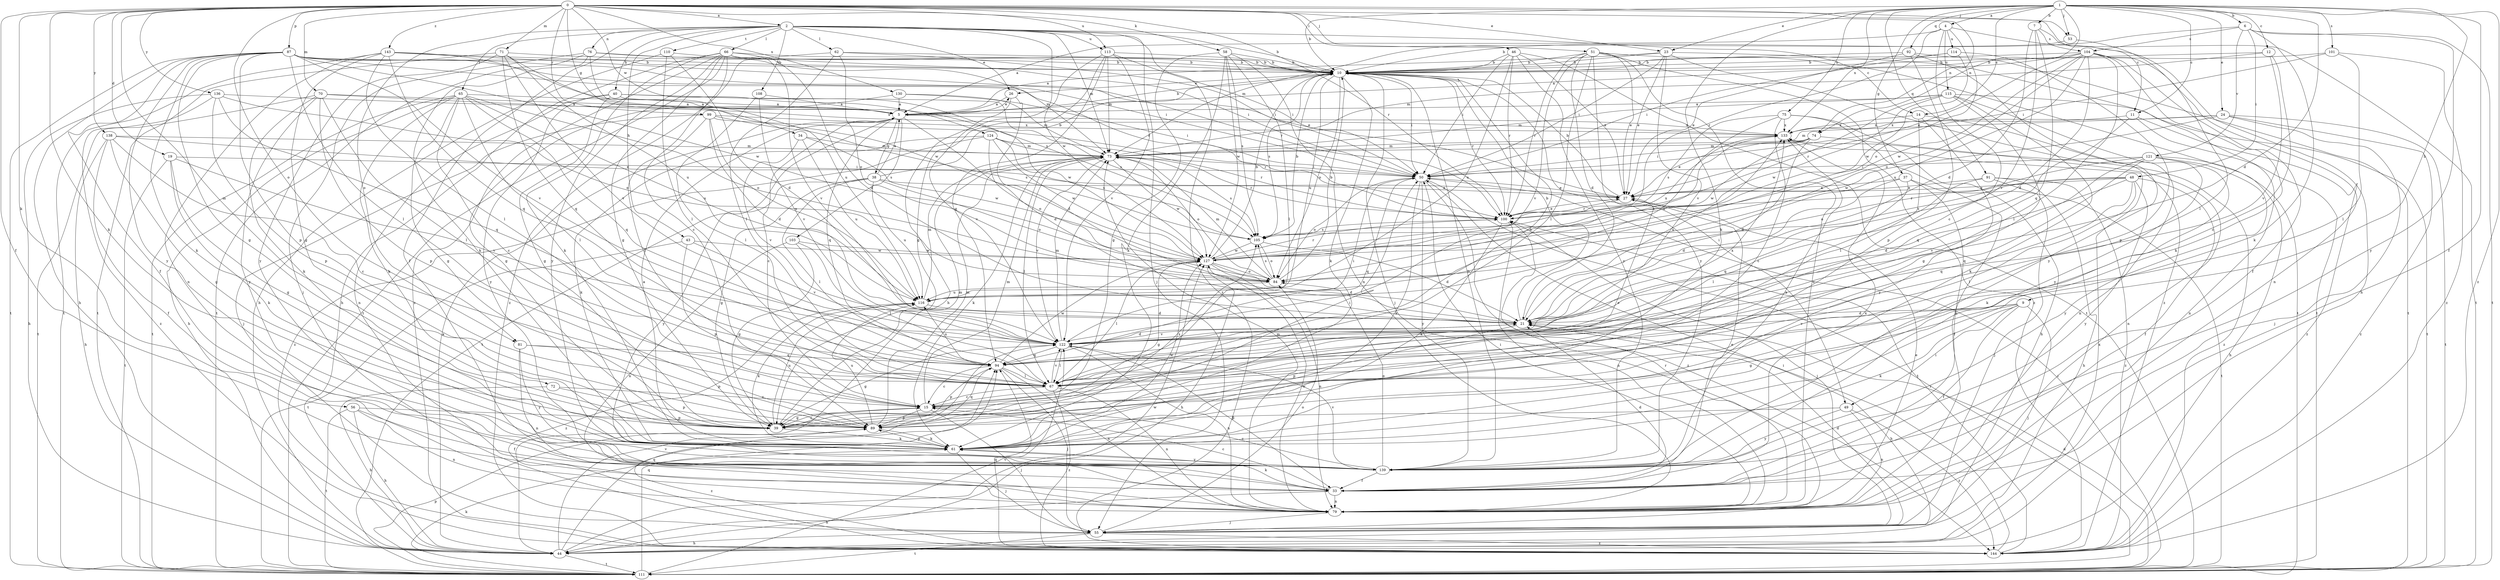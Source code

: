 strict digraph  {
0;
1;
2;
4;
5;
6;
7;
9;
10;
11;
12;
14;
15;
19;
21;
23;
24;
26;
27;
33;
34;
37;
38;
39;
40;
43;
44;
46;
48;
49;
50;
51;
53;
55;
56;
58;
61;
62;
65;
66;
67;
70;
71;
72;
73;
74;
75;
76;
79;
81;
84;
87;
89;
91;
92;
94;
99;
100;
101;
103;
104;
105;
108;
110;
111;
113;
114;
115;
116;
121;
122;
124;
127;
130;
133;
136;
138;
139;
143;
144;
0 -> 2  [label=a];
0 -> 11  [label=c];
0 -> 19  [label=d];
0 -> 23  [label=e];
0 -> 33  [label=f];
0 -> 34  [label=g];
0 -> 46  [label=i];
0 -> 51  [label=j];
0 -> 53  [label=j];
0 -> 56  [label=k];
0 -> 58  [label=k];
0 -> 61  [label=k];
0 -> 70  [label=m];
0 -> 71  [label=m];
0 -> 72  [label=m];
0 -> 74  [label=n];
0 -> 81  [label=o];
0 -> 87  [label=p];
0 -> 99  [label=r];
0 -> 100  [label=r];
0 -> 113  [label=u];
0 -> 124  [label=w];
0 -> 130  [label=x];
0 -> 136  [label=y];
0 -> 138  [label=y];
0 -> 143  [label=z];
1 -> 4  [label=a];
1 -> 6  [label=b];
1 -> 7  [label=b];
1 -> 9  [label=b];
1 -> 10  [label=b];
1 -> 11  [label=c];
1 -> 12  [label=c];
1 -> 14  [label=c];
1 -> 21  [label=d];
1 -> 23  [label=e];
1 -> 24  [label=e];
1 -> 33  [label=f];
1 -> 37  [label=g];
1 -> 53  [label=j];
1 -> 61  [label=k];
1 -> 74  [label=n];
1 -> 75  [label=n];
1 -> 91  [label=q];
1 -> 92  [label=q];
1 -> 101  [label=s];
1 -> 133  [label=x];
1 -> 144  [label=z];
2 -> 10  [label=b];
2 -> 14  [label=c];
2 -> 26  [label=e];
2 -> 33  [label=f];
2 -> 40  [label=h];
2 -> 43  [label=h];
2 -> 55  [label=j];
2 -> 62  [label=l];
2 -> 65  [label=l];
2 -> 66  [label=l];
2 -> 73  [label=m];
2 -> 76  [label=n];
2 -> 81  [label=o];
2 -> 108  [label=t];
2 -> 110  [label=t];
2 -> 113  [label=u];
2 -> 127  [label=w];
2 -> 144  [label=z];
4 -> 5  [label=a];
4 -> 15  [label=c];
4 -> 44  [label=h];
4 -> 84  [label=o];
4 -> 100  [label=r];
4 -> 114  [label=u];
4 -> 115  [label=u];
5 -> 10  [label=b];
5 -> 15  [label=c];
5 -> 21  [label=d];
5 -> 26  [label=e];
5 -> 38  [label=g];
5 -> 94  [label=q];
5 -> 103  [label=s];
5 -> 111  [label=t];
5 -> 133  [label=x];
6 -> 10  [label=b];
6 -> 48  [label=i];
6 -> 61  [label=k];
6 -> 104  [label=s];
6 -> 111  [label=t];
6 -> 121  [label=v];
6 -> 139  [label=y];
7 -> 21  [label=d];
7 -> 94  [label=q];
7 -> 104  [label=s];
7 -> 111  [label=t];
7 -> 122  [label=v];
9 -> 21  [label=d];
9 -> 33  [label=f];
9 -> 39  [label=g];
9 -> 49  [label=i];
9 -> 55  [label=j];
9 -> 61  [label=k];
9 -> 122  [label=v];
10 -> 26  [label=e];
10 -> 49  [label=i];
10 -> 50  [label=i];
10 -> 55  [label=j];
10 -> 61  [label=k];
10 -> 84  [label=o];
10 -> 100  [label=r];
10 -> 105  [label=s];
10 -> 116  [label=u];
11 -> 79  [label=n];
11 -> 94  [label=q];
11 -> 133  [label=x];
11 -> 144  [label=z];
12 -> 10  [label=b];
12 -> 15  [label=c];
12 -> 73  [label=m];
12 -> 122  [label=v];
14 -> 67  [label=l];
14 -> 79  [label=n];
14 -> 133  [label=x];
14 -> 139  [label=y];
15 -> 27  [label=e];
15 -> 39  [label=g];
15 -> 55  [label=j];
15 -> 73  [label=m];
15 -> 89  [label=p];
19 -> 39  [label=g];
19 -> 50  [label=i];
19 -> 61  [label=k];
19 -> 111  [label=t];
19 -> 122  [label=v];
21 -> 10  [label=b];
21 -> 44  [label=h];
21 -> 89  [label=p];
21 -> 122  [label=v];
21 -> 133  [label=x];
23 -> 5  [label=a];
23 -> 10  [label=b];
23 -> 27  [label=e];
23 -> 50  [label=i];
23 -> 111  [label=t];
23 -> 122  [label=v];
23 -> 144  [label=z];
24 -> 55  [label=j];
24 -> 73  [label=m];
24 -> 111  [label=t];
24 -> 127  [label=w];
24 -> 133  [label=x];
24 -> 144  [label=z];
26 -> 5  [label=a];
26 -> 21  [label=d];
26 -> 122  [label=v];
27 -> 10  [label=b];
27 -> 100  [label=r];
33 -> 15  [label=c];
33 -> 21  [label=d];
33 -> 27  [label=e];
33 -> 44  [label=h];
33 -> 61  [label=k];
33 -> 79  [label=n];
33 -> 133  [label=x];
34 -> 73  [label=m];
34 -> 116  [label=u];
34 -> 122  [label=v];
34 -> 127  [label=w];
37 -> 21  [label=d];
37 -> 27  [label=e];
37 -> 33  [label=f];
37 -> 94  [label=q];
37 -> 111  [label=t];
38 -> 5  [label=a];
38 -> 10  [label=b];
38 -> 27  [label=e];
38 -> 39  [label=g];
38 -> 67  [label=l];
38 -> 84  [label=o];
38 -> 116  [label=u];
38 -> 139  [label=y];
39 -> 15  [label=c];
39 -> 50  [label=i];
39 -> 61  [label=k];
39 -> 73  [label=m];
39 -> 105  [label=s];
39 -> 116  [label=u];
40 -> 5  [label=a];
40 -> 39  [label=g];
40 -> 79  [label=n];
40 -> 105  [label=s];
40 -> 127  [label=w];
40 -> 139  [label=y];
43 -> 89  [label=p];
43 -> 111  [label=t];
43 -> 122  [label=v];
43 -> 127  [label=w];
44 -> 5  [label=a];
44 -> 94  [label=q];
44 -> 111  [label=t];
44 -> 122  [label=v];
44 -> 127  [label=w];
44 -> 133  [label=x];
46 -> 10  [label=b];
46 -> 27  [label=e];
46 -> 50  [label=i];
46 -> 100  [label=r];
46 -> 111  [label=t];
46 -> 116  [label=u];
46 -> 139  [label=y];
48 -> 21  [label=d];
48 -> 27  [label=e];
48 -> 33  [label=f];
48 -> 67  [label=l];
48 -> 94  [label=q];
48 -> 100  [label=r];
48 -> 105  [label=s];
48 -> 139  [label=y];
49 -> 79  [label=n];
49 -> 89  [label=p];
49 -> 139  [label=y];
49 -> 144  [label=z];
50 -> 27  [label=e];
50 -> 61  [label=k];
50 -> 84  [label=o];
50 -> 94  [label=q];
50 -> 111  [label=t];
50 -> 139  [label=y];
50 -> 144  [label=z];
51 -> 10  [label=b];
51 -> 21  [label=d];
51 -> 27  [label=e];
51 -> 67  [label=l];
51 -> 79  [label=n];
51 -> 100  [label=r];
51 -> 111  [label=t];
51 -> 122  [label=v];
51 -> 139  [label=y];
51 -> 144  [label=z];
53 -> 67  [label=l];
53 -> 73  [label=m];
55 -> 21  [label=d];
55 -> 44  [label=h];
55 -> 84  [label=o];
55 -> 111  [label=t];
55 -> 144  [label=z];
56 -> 33  [label=f];
56 -> 44  [label=h];
56 -> 79  [label=n];
56 -> 89  [label=p];
56 -> 111  [label=t];
58 -> 10  [label=b];
58 -> 39  [label=g];
58 -> 61  [label=k];
58 -> 67  [label=l];
58 -> 79  [label=n];
58 -> 105  [label=s];
58 -> 127  [label=w];
61 -> 5  [label=a];
61 -> 55  [label=j];
61 -> 89  [label=p];
61 -> 127  [label=w];
61 -> 133  [label=x];
61 -> 139  [label=y];
62 -> 10  [label=b];
62 -> 50  [label=i];
62 -> 67  [label=l];
62 -> 84  [label=o];
62 -> 144  [label=z];
65 -> 5  [label=a];
65 -> 15  [label=c];
65 -> 39  [label=g];
65 -> 44  [label=h];
65 -> 61  [label=k];
65 -> 67  [label=l];
65 -> 84  [label=o];
65 -> 94  [label=q];
65 -> 111  [label=t];
65 -> 116  [label=u];
66 -> 10  [label=b];
66 -> 15  [label=c];
66 -> 21  [label=d];
66 -> 39  [label=g];
66 -> 44  [label=h];
66 -> 50  [label=i];
66 -> 61  [label=k];
66 -> 111  [label=t];
66 -> 122  [label=v];
66 -> 139  [label=y];
66 -> 144  [label=z];
67 -> 10  [label=b];
67 -> 15  [label=c];
67 -> 79  [label=n];
67 -> 122  [label=v];
67 -> 144  [label=z];
70 -> 5  [label=a];
70 -> 61  [label=k];
70 -> 67  [label=l];
70 -> 89  [label=p];
70 -> 111  [label=t];
70 -> 133  [label=x];
70 -> 139  [label=y];
71 -> 10  [label=b];
71 -> 94  [label=q];
71 -> 111  [label=t];
71 -> 116  [label=u];
71 -> 122  [label=v];
71 -> 127  [label=w];
71 -> 139  [label=y];
72 -> 15  [label=c];
72 -> 44  [label=h];
72 -> 89  [label=p];
73 -> 50  [label=i];
73 -> 61  [label=k];
73 -> 67  [label=l];
73 -> 84  [label=o];
73 -> 100  [label=r];
73 -> 105  [label=s];
73 -> 122  [label=v];
73 -> 127  [label=w];
74 -> 21  [label=d];
74 -> 27  [label=e];
74 -> 50  [label=i];
74 -> 73  [label=m];
74 -> 79  [label=n];
74 -> 127  [label=w];
75 -> 15  [label=c];
75 -> 44  [label=h];
75 -> 79  [label=n];
75 -> 105  [label=s];
75 -> 116  [label=u];
75 -> 133  [label=x];
76 -> 10  [label=b];
76 -> 55  [label=j];
76 -> 61  [label=k];
76 -> 73  [label=m];
76 -> 111  [label=t];
76 -> 116  [label=u];
79 -> 27  [label=e];
79 -> 50  [label=i];
79 -> 55  [label=j];
79 -> 73  [label=m];
79 -> 100  [label=r];
79 -> 127  [label=w];
81 -> 79  [label=n];
81 -> 89  [label=p];
81 -> 94  [label=q];
81 -> 139  [label=y];
84 -> 10  [label=b];
84 -> 73  [label=m];
84 -> 105  [label=s];
84 -> 116  [label=u];
87 -> 10  [label=b];
87 -> 27  [label=e];
87 -> 33  [label=f];
87 -> 39  [label=g];
87 -> 44  [label=h];
87 -> 50  [label=i];
87 -> 61  [label=k];
87 -> 67  [label=l];
87 -> 89  [label=p];
87 -> 100  [label=r];
87 -> 111  [label=t];
87 -> 122  [label=v];
87 -> 127  [label=w];
87 -> 139  [label=y];
89 -> 61  [label=k];
89 -> 73  [label=m];
89 -> 94  [label=q];
89 -> 116  [label=u];
89 -> 144  [label=z];
91 -> 27  [label=e];
91 -> 44  [label=h];
91 -> 55  [label=j];
91 -> 67  [label=l];
91 -> 144  [label=z];
92 -> 10  [label=b];
92 -> 27  [label=e];
92 -> 89  [label=p];
92 -> 111  [label=t];
92 -> 139  [label=y];
94 -> 15  [label=c];
94 -> 55  [label=j];
94 -> 67  [label=l];
94 -> 79  [label=n];
94 -> 89  [label=p];
94 -> 116  [label=u];
94 -> 127  [label=w];
94 -> 133  [label=x];
99 -> 21  [label=d];
99 -> 55  [label=j];
99 -> 67  [label=l];
99 -> 100  [label=r];
99 -> 105  [label=s];
99 -> 116  [label=u];
99 -> 133  [label=x];
100 -> 27  [label=e];
100 -> 55  [label=j];
100 -> 61  [label=k];
100 -> 79  [label=n];
100 -> 105  [label=s];
101 -> 10  [label=b];
101 -> 50  [label=i];
101 -> 67  [label=l];
101 -> 144  [label=z];
103 -> 39  [label=g];
103 -> 67  [label=l];
103 -> 79  [label=n];
103 -> 127  [label=w];
104 -> 5  [label=a];
104 -> 10  [label=b];
104 -> 21  [label=d];
104 -> 27  [label=e];
104 -> 33  [label=f];
104 -> 61  [label=k];
104 -> 67  [label=l];
104 -> 79  [label=n];
104 -> 84  [label=o];
104 -> 116  [label=u];
104 -> 127  [label=w];
105 -> 10  [label=b];
105 -> 21  [label=d];
105 -> 84  [label=o];
105 -> 127  [label=w];
108 -> 5  [label=a];
108 -> 67  [label=l];
108 -> 122  [label=v];
110 -> 10  [label=b];
110 -> 21  [label=d];
110 -> 44  [label=h];
110 -> 67  [label=l];
111 -> 21  [label=d];
111 -> 50  [label=i];
111 -> 61  [label=k];
111 -> 89  [label=p];
111 -> 94  [label=q];
111 -> 122  [label=v];
113 -> 10  [label=b];
113 -> 39  [label=g];
113 -> 44  [label=h];
113 -> 50  [label=i];
113 -> 73  [label=m];
113 -> 94  [label=q];
113 -> 122  [label=v];
114 -> 10  [label=b];
114 -> 50  [label=i];
114 -> 89  [label=p];
114 -> 127  [label=w];
115 -> 5  [label=a];
115 -> 39  [label=g];
115 -> 61  [label=k];
115 -> 73  [label=m];
115 -> 100  [label=r];
115 -> 111  [label=t];
115 -> 127  [label=w];
115 -> 139  [label=y];
116 -> 21  [label=d];
116 -> 61  [label=k];
116 -> 73  [label=m];
116 -> 144  [label=z];
121 -> 44  [label=h];
121 -> 50  [label=i];
121 -> 61  [label=k];
121 -> 84  [label=o];
121 -> 94  [label=q];
121 -> 122  [label=v];
121 -> 139  [label=y];
122 -> 21  [label=d];
122 -> 33  [label=f];
122 -> 39  [label=g];
122 -> 50  [label=i];
122 -> 67  [label=l];
122 -> 73  [label=m];
122 -> 79  [label=n];
122 -> 94  [label=q];
124 -> 61  [label=k];
124 -> 73  [label=m];
124 -> 84  [label=o];
124 -> 100  [label=r];
124 -> 105  [label=s];
124 -> 127  [label=w];
124 -> 144  [label=z];
127 -> 10  [label=b];
127 -> 21  [label=d];
127 -> 39  [label=g];
127 -> 44  [label=h];
127 -> 67  [label=l];
127 -> 79  [label=n];
127 -> 84  [label=o];
127 -> 100  [label=r];
127 -> 133  [label=x];
130 -> 5  [label=a];
130 -> 39  [label=g];
130 -> 50  [label=i];
130 -> 73  [label=m];
133 -> 73  [label=m];
133 -> 84  [label=o];
133 -> 144  [label=z];
136 -> 5  [label=a];
136 -> 44  [label=h];
136 -> 84  [label=o];
136 -> 89  [label=p];
136 -> 94  [label=q];
136 -> 144  [label=z];
138 -> 15  [label=c];
138 -> 27  [label=e];
138 -> 33  [label=f];
138 -> 39  [label=g];
138 -> 44  [label=h];
138 -> 73  [label=m];
139 -> 10  [label=b];
139 -> 15  [label=c];
139 -> 33  [label=f];
139 -> 84  [label=o];
139 -> 122  [label=v];
143 -> 10  [label=b];
143 -> 39  [label=g];
143 -> 67  [label=l];
143 -> 79  [label=n];
143 -> 94  [label=q];
143 -> 100  [label=r];
143 -> 105  [label=s];
143 -> 111  [label=t];
144 -> 50  [label=i];
144 -> 94  [label=q];
144 -> 100  [label=r];
}
